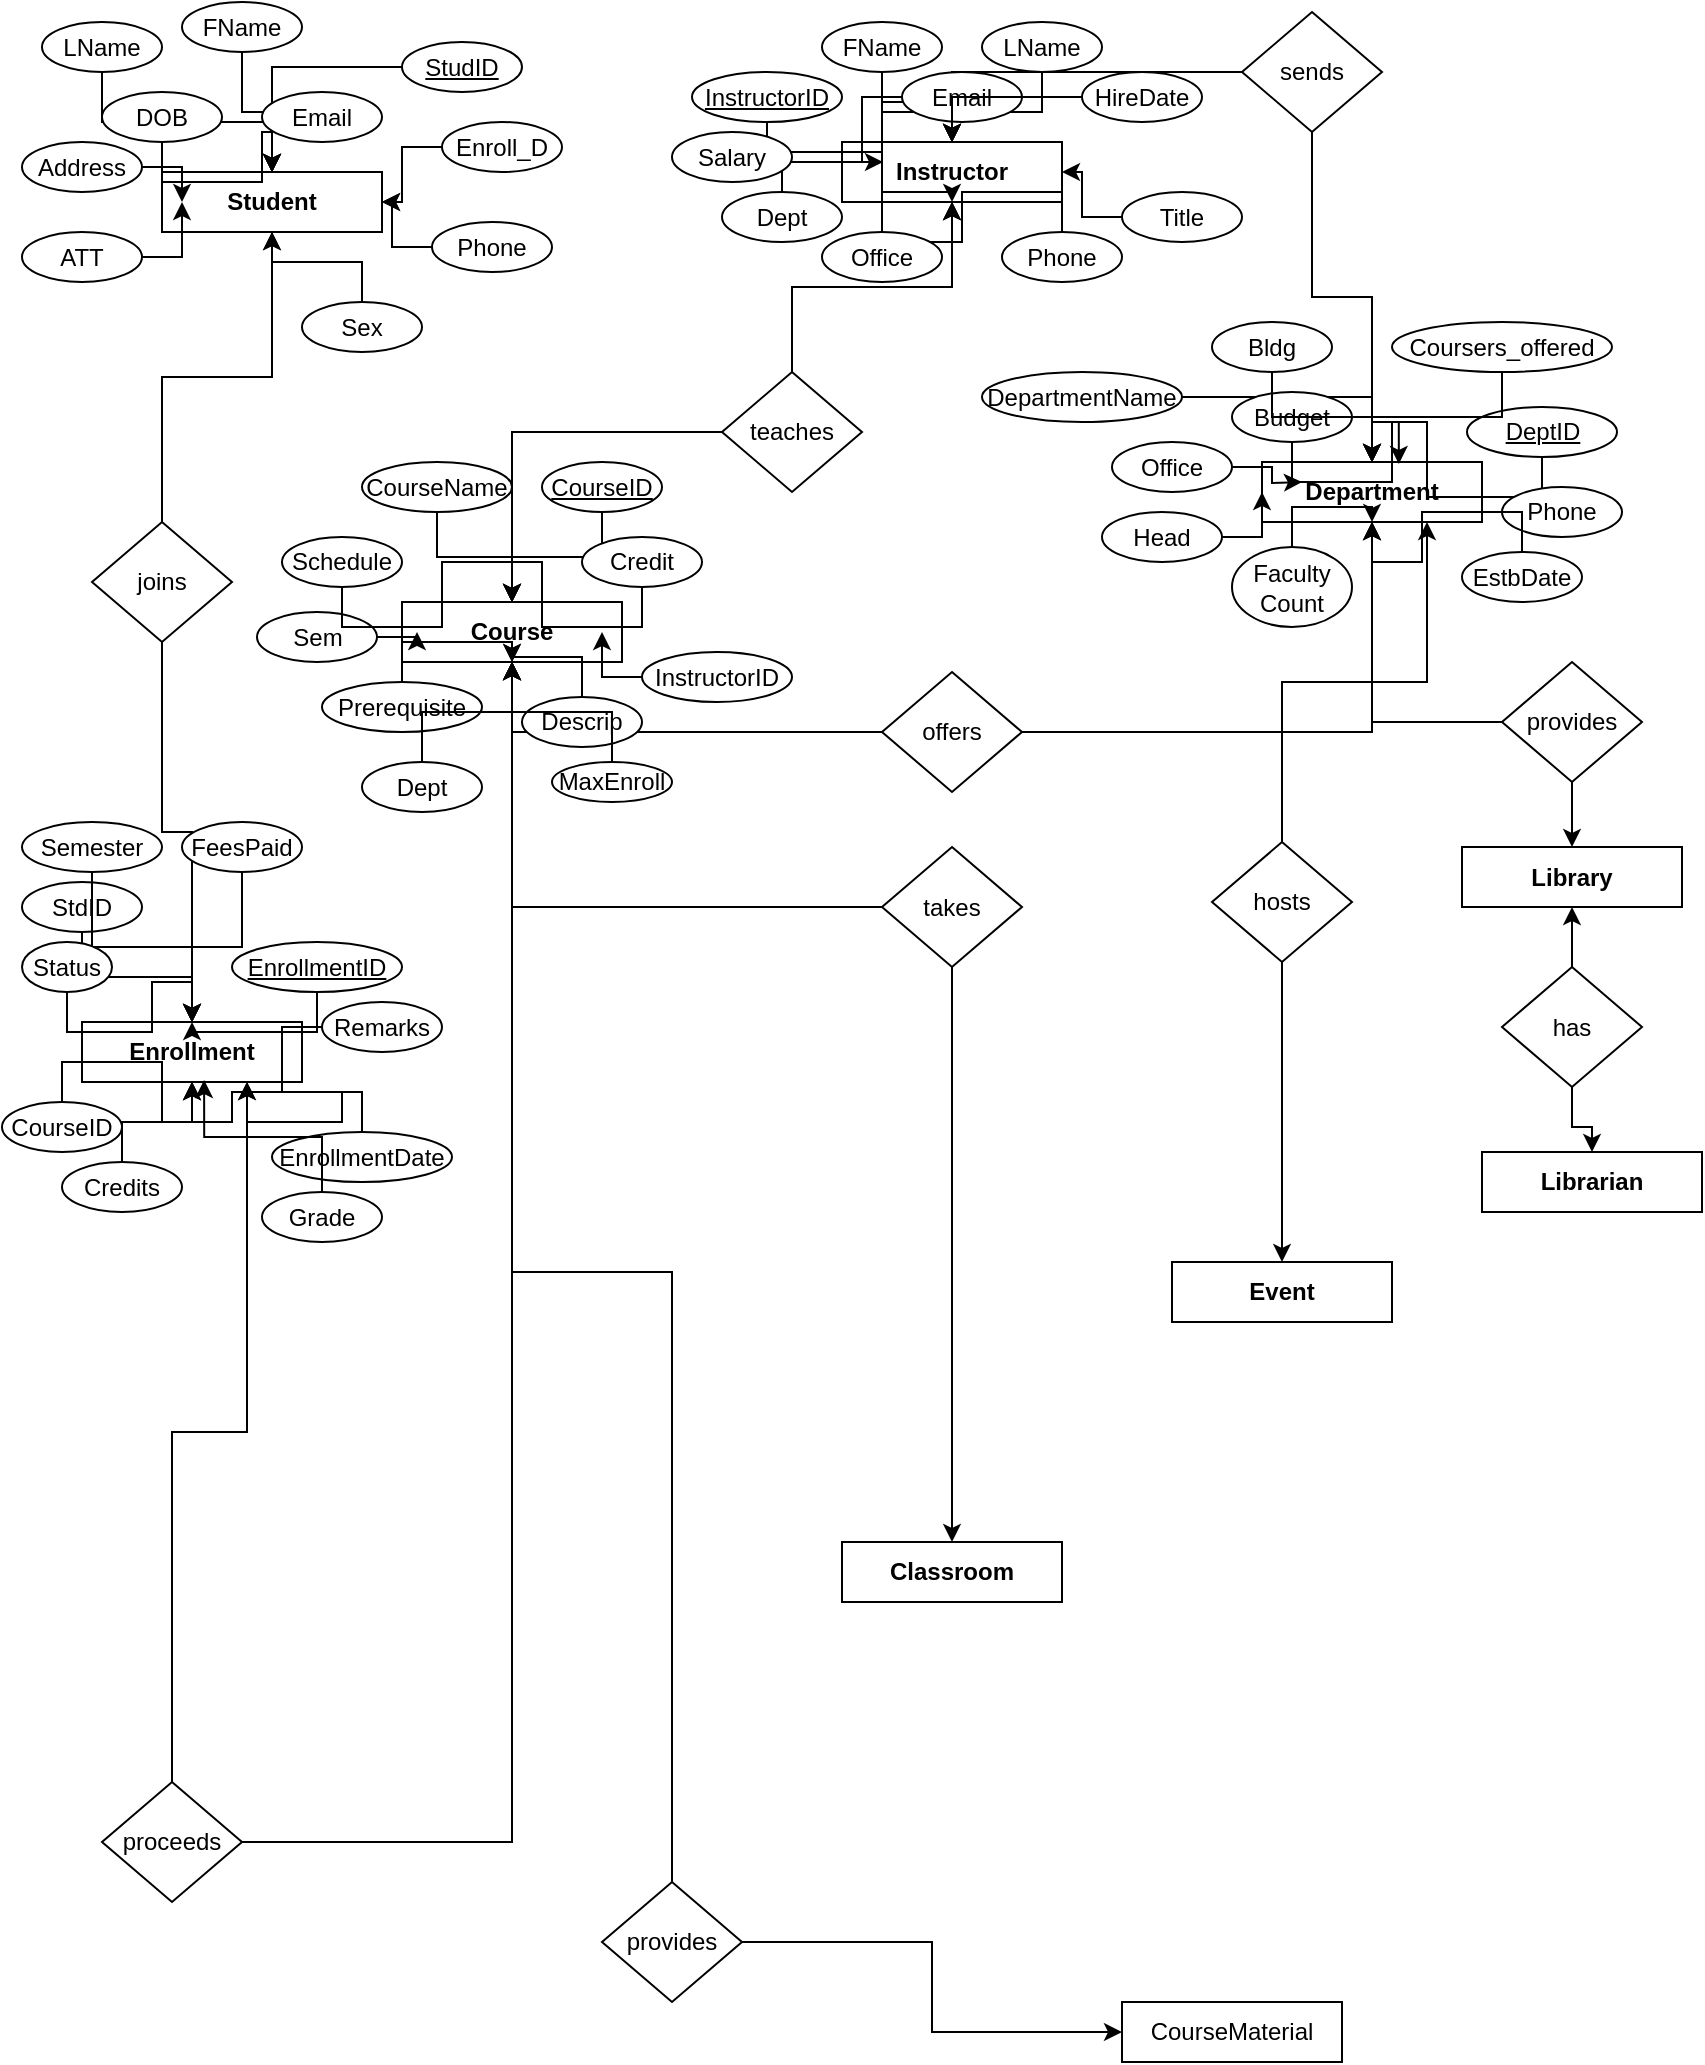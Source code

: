 <mxfile version="24.6.5" type="github">
  <diagram name="Page-1" id="_9hv8JcHNrn5iuzPzHvr">
    <mxGraphModel dx="929" dy="449" grid="1" gridSize="10" guides="1" tooltips="1" connect="1" arrows="1" fold="1" page="1" pageScale="1" pageWidth="850" pageHeight="1100" math="0" shadow="0">
      <root>
        <mxCell id="0" />
        <mxCell id="1" parent="0" />
        <mxCell id="o0_39gifiLNaxvfY8GJZ-2" value="&lt;b&gt;Student&lt;/b&gt;" style="rounded=0;whiteSpace=wrap;html=1;" vertex="1" parent="1">
          <mxGeometry x="80" y="85" width="110" height="30" as="geometry" />
        </mxCell>
        <mxCell id="o0_39gifiLNaxvfY8GJZ-4" value="&lt;b&gt;Event&lt;/b&gt;" style="rounded=0;whiteSpace=wrap;html=1;" vertex="1" parent="1">
          <mxGeometry x="585" y="630" width="110" height="30" as="geometry" />
        </mxCell>
        <mxCell id="o0_39gifiLNaxvfY8GJZ-5" value="CourseMaterial" style="rounded=0;whiteSpace=wrap;html=1;" vertex="1" parent="1">
          <mxGeometry x="560" y="1000" width="110" height="30" as="geometry" />
        </mxCell>
        <mxCell id="o0_39gifiLNaxvfY8GJZ-6" value="&lt;b&gt;Librarian&lt;/b&gt;" style="rounded=0;whiteSpace=wrap;html=1;" vertex="1" parent="1">
          <mxGeometry x="740" y="575" width="110" height="30" as="geometry" />
        </mxCell>
        <mxCell id="o0_39gifiLNaxvfY8GJZ-7" value="&lt;b&gt;Library&lt;/b&gt;" style="rounded=0;whiteSpace=wrap;html=1;" vertex="1" parent="1">
          <mxGeometry x="730" y="422.5" width="110" height="30" as="geometry" />
        </mxCell>
        <mxCell id="o0_39gifiLNaxvfY8GJZ-8" value="&lt;b&gt;Classroom&lt;/b&gt;" style="rounded=0;whiteSpace=wrap;html=1;" vertex="1" parent="1">
          <mxGeometry x="420" y="770" width="110" height="30" as="geometry" />
        </mxCell>
        <mxCell id="o0_39gifiLNaxvfY8GJZ-9" value="&lt;b&gt;Enrollment&lt;/b&gt;" style="rounded=0;whiteSpace=wrap;html=1;" vertex="1" parent="1">
          <mxGeometry x="40" y="510" width="110" height="30" as="geometry" />
        </mxCell>
        <mxCell id="o0_39gifiLNaxvfY8GJZ-10" value="&lt;b&gt;Department&lt;/b&gt;" style="rounded=0;whiteSpace=wrap;html=1;" vertex="1" parent="1">
          <mxGeometry x="630" y="230" width="110" height="30" as="geometry" />
        </mxCell>
        <mxCell id="o0_39gifiLNaxvfY8GJZ-11" value="&lt;b&gt;Instructor&lt;/b&gt;" style="rounded=0;whiteSpace=wrap;html=1;" vertex="1" parent="1">
          <mxGeometry x="420" y="70" width="110" height="30" as="geometry" />
        </mxCell>
        <mxCell id="o0_39gifiLNaxvfY8GJZ-12" value="&lt;b&gt;Course&lt;/b&gt;" style="rounded=0;whiteSpace=wrap;html=1;" vertex="1" parent="1">
          <mxGeometry x="200" y="300" width="110" height="30" as="geometry" />
        </mxCell>
        <mxCell id="o0_39gifiLNaxvfY8GJZ-15" style="edgeStyle=orthogonalEdgeStyle;rounded=0;orthogonalLoop=1;jettySize=auto;html=1;" edge="1" parent="1" source="o0_39gifiLNaxvfY8GJZ-14" target="o0_39gifiLNaxvfY8GJZ-2">
          <mxGeometry relative="1" as="geometry" />
        </mxCell>
        <mxCell id="o0_39gifiLNaxvfY8GJZ-16" style="edgeStyle=orthogonalEdgeStyle;rounded=0;orthogonalLoop=1;jettySize=auto;html=1;" edge="1" parent="1" source="o0_39gifiLNaxvfY8GJZ-14" target="o0_39gifiLNaxvfY8GJZ-9">
          <mxGeometry relative="1" as="geometry" />
        </mxCell>
        <mxCell id="o0_39gifiLNaxvfY8GJZ-14" value="joins" style="rhombus;whiteSpace=wrap;html=1;" vertex="1" parent="1">
          <mxGeometry x="45" y="260" width="70" height="60" as="geometry" />
        </mxCell>
        <mxCell id="o0_39gifiLNaxvfY8GJZ-18" style="edgeStyle=orthogonalEdgeStyle;rounded=0;orthogonalLoop=1;jettySize=auto;html=1;" edge="1" parent="1" source="o0_39gifiLNaxvfY8GJZ-17" target="o0_39gifiLNaxvfY8GJZ-12">
          <mxGeometry relative="1" as="geometry" />
        </mxCell>
        <mxCell id="o0_39gifiLNaxvfY8GJZ-19" style="edgeStyle=orthogonalEdgeStyle;rounded=0;orthogonalLoop=1;jettySize=auto;html=1;entryX=0.75;entryY=1;entryDx=0;entryDy=0;" edge="1" parent="1" source="o0_39gifiLNaxvfY8GJZ-17" target="o0_39gifiLNaxvfY8GJZ-9">
          <mxGeometry relative="1" as="geometry" />
        </mxCell>
        <mxCell id="o0_39gifiLNaxvfY8GJZ-17" value="proceeds" style="rhombus;whiteSpace=wrap;html=1;" vertex="1" parent="1">
          <mxGeometry x="50" y="890" width="70" height="60" as="geometry" />
        </mxCell>
        <mxCell id="o0_39gifiLNaxvfY8GJZ-21" style="edgeStyle=orthogonalEdgeStyle;rounded=0;orthogonalLoop=1;jettySize=auto;html=1;" edge="1" parent="1" source="o0_39gifiLNaxvfY8GJZ-20" target="o0_39gifiLNaxvfY8GJZ-11">
          <mxGeometry relative="1" as="geometry" />
        </mxCell>
        <mxCell id="o0_39gifiLNaxvfY8GJZ-22" style="edgeStyle=orthogonalEdgeStyle;rounded=0;orthogonalLoop=1;jettySize=auto;html=1;" edge="1" parent="1" source="o0_39gifiLNaxvfY8GJZ-20" target="o0_39gifiLNaxvfY8GJZ-12">
          <mxGeometry relative="1" as="geometry" />
        </mxCell>
        <mxCell id="o0_39gifiLNaxvfY8GJZ-20" value="teaches" style="rhombus;whiteSpace=wrap;html=1;" vertex="1" parent="1">
          <mxGeometry x="360" y="185" width="70" height="60" as="geometry" />
        </mxCell>
        <mxCell id="o0_39gifiLNaxvfY8GJZ-24" style="edgeStyle=orthogonalEdgeStyle;rounded=0;orthogonalLoop=1;jettySize=auto;html=1;" edge="1" parent="1" source="o0_39gifiLNaxvfY8GJZ-23" target="o0_39gifiLNaxvfY8GJZ-11">
          <mxGeometry relative="1" as="geometry" />
        </mxCell>
        <mxCell id="o0_39gifiLNaxvfY8GJZ-25" style="edgeStyle=orthogonalEdgeStyle;rounded=0;orthogonalLoop=1;jettySize=auto;html=1;" edge="1" parent="1" source="o0_39gifiLNaxvfY8GJZ-23" target="o0_39gifiLNaxvfY8GJZ-10">
          <mxGeometry relative="1" as="geometry" />
        </mxCell>
        <mxCell id="o0_39gifiLNaxvfY8GJZ-23" value="sends" style="rhombus;whiteSpace=wrap;html=1;" vertex="1" parent="1">
          <mxGeometry x="620" y="5" width="70" height="60" as="geometry" />
        </mxCell>
        <mxCell id="o0_39gifiLNaxvfY8GJZ-27" style="edgeStyle=orthogonalEdgeStyle;rounded=0;orthogonalLoop=1;jettySize=auto;html=1;" edge="1" parent="1" source="o0_39gifiLNaxvfY8GJZ-26" target="o0_39gifiLNaxvfY8GJZ-10">
          <mxGeometry relative="1" as="geometry" />
        </mxCell>
        <mxCell id="o0_39gifiLNaxvfY8GJZ-28" style="edgeStyle=orthogonalEdgeStyle;rounded=0;orthogonalLoop=1;jettySize=auto;html=1;" edge="1" parent="1" source="o0_39gifiLNaxvfY8GJZ-26" target="o0_39gifiLNaxvfY8GJZ-12">
          <mxGeometry relative="1" as="geometry" />
        </mxCell>
        <mxCell id="o0_39gifiLNaxvfY8GJZ-26" value="offers" style="rhombus;whiteSpace=wrap;html=1;" vertex="1" parent="1">
          <mxGeometry x="440" y="335" width="70" height="60" as="geometry" />
        </mxCell>
        <mxCell id="o0_39gifiLNaxvfY8GJZ-30" style="edgeStyle=orthogonalEdgeStyle;rounded=0;orthogonalLoop=1;jettySize=auto;html=1;" edge="1" parent="1" source="o0_39gifiLNaxvfY8GJZ-29" target="o0_39gifiLNaxvfY8GJZ-12">
          <mxGeometry relative="1" as="geometry" />
        </mxCell>
        <mxCell id="o0_39gifiLNaxvfY8GJZ-31" style="edgeStyle=orthogonalEdgeStyle;rounded=0;orthogonalLoop=1;jettySize=auto;html=1;" edge="1" parent="1" source="o0_39gifiLNaxvfY8GJZ-29" target="o0_39gifiLNaxvfY8GJZ-8">
          <mxGeometry relative="1" as="geometry" />
        </mxCell>
        <mxCell id="o0_39gifiLNaxvfY8GJZ-29" value="takes" style="rhombus;whiteSpace=wrap;html=1;" vertex="1" parent="1">
          <mxGeometry x="440" y="422.5" width="70" height="60" as="geometry" />
        </mxCell>
        <mxCell id="o0_39gifiLNaxvfY8GJZ-33" style="edgeStyle=orthogonalEdgeStyle;rounded=0;orthogonalLoop=1;jettySize=auto;html=1;entryX=0.75;entryY=1;entryDx=0;entryDy=0;" edge="1" parent="1" source="o0_39gifiLNaxvfY8GJZ-32" target="o0_39gifiLNaxvfY8GJZ-10">
          <mxGeometry relative="1" as="geometry" />
        </mxCell>
        <mxCell id="o0_39gifiLNaxvfY8GJZ-34" style="edgeStyle=orthogonalEdgeStyle;rounded=0;orthogonalLoop=1;jettySize=auto;html=1;" edge="1" parent="1" source="o0_39gifiLNaxvfY8GJZ-32" target="o0_39gifiLNaxvfY8GJZ-4">
          <mxGeometry relative="1" as="geometry" />
        </mxCell>
        <mxCell id="o0_39gifiLNaxvfY8GJZ-32" value="hosts" style="rhombus;whiteSpace=wrap;html=1;" vertex="1" parent="1">
          <mxGeometry x="605" y="420" width="70" height="60" as="geometry" />
        </mxCell>
        <mxCell id="o0_39gifiLNaxvfY8GJZ-36" style="edgeStyle=orthogonalEdgeStyle;rounded=0;orthogonalLoop=1;jettySize=auto;html=1;" edge="1" parent="1" source="o0_39gifiLNaxvfY8GJZ-35" target="o0_39gifiLNaxvfY8GJZ-7">
          <mxGeometry relative="1" as="geometry" />
        </mxCell>
        <mxCell id="o0_39gifiLNaxvfY8GJZ-37" style="edgeStyle=orthogonalEdgeStyle;rounded=0;orthogonalLoop=1;jettySize=auto;html=1;" edge="1" parent="1" source="o0_39gifiLNaxvfY8GJZ-35" target="o0_39gifiLNaxvfY8GJZ-10">
          <mxGeometry relative="1" as="geometry" />
        </mxCell>
        <mxCell id="o0_39gifiLNaxvfY8GJZ-35" value="provides" style="rhombus;whiteSpace=wrap;html=1;" vertex="1" parent="1">
          <mxGeometry x="750" y="330" width="70" height="60" as="geometry" />
        </mxCell>
        <mxCell id="o0_39gifiLNaxvfY8GJZ-39" style="edgeStyle=orthogonalEdgeStyle;rounded=0;orthogonalLoop=1;jettySize=auto;html=1;" edge="1" parent="1" source="o0_39gifiLNaxvfY8GJZ-38" target="o0_39gifiLNaxvfY8GJZ-7">
          <mxGeometry relative="1" as="geometry" />
        </mxCell>
        <mxCell id="o0_39gifiLNaxvfY8GJZ-40" style="edgeStyle=orthogonalEdgeStyle;rounded=0;orthogonalLoop=1;jettySize=auto;html=1;" edge="1" parent="1" source="o0_39gifiLNaxvfY8GJZ-38" target="o0_39gifiLNaxvfY8GJZ-6">
          <mxGeometry relative="1" as="geometry" />
        </mxCell>
        <mxCell id="o0_39gifiLNaxvfY8GJZ-38" value="has" style="rhombus;whiteSpace=wrap;html=1;" vertex="1" parent="1">
          <mxGeometry x="750" y="482.5" width="70" height="60" as="geometry" />
        </mxCell>
        <mxCell id="o0_39gifiLNaxvfY8GJZ-42" style="edgeStyle=orthogonalEdgeStyle;rounded=0;orthogonalLoop=1;jettySize=auto;html=1;" edge="1" parent="1" source="o0_39gifiLNaxvfY8GJZ-41" target="o0_39gifiLNaxvfY8GJZ-12">
          <mxGeometry relative="1" as="geometry" />
        </mxCell>
        <mxCell id="o0_39gifiLNaxvfY8GJZ-43" style="edgeStyle=orthogonalEdgeStyle;rounded=0;orthogonalLoop=1;jettySize=auto;html=1;" edge="1" parent="1" source="o0_39gifiLNaxvfY8GJZ-41" target="o0_39gifiLNaxvfY8GJZ-5">
          <mxGeometry relative="1" as="geometry" />
        </mxCell>
        <mxCell id="o0_39gifiLNaxvfY8GJZ-41" value="provides" style="rhombus;whiteSpace=wrap;html=1;" vertex="1" parent="1">
          <mxGeometry x="300" y="940" width="70" height="60" as="geometry" />
        </mxCell>
        <mxCell id="o0_39gifiLNaxvfY8GJZ-59" style="edgeStyle=orthogonalEdgeStyle;rounded=0;orthogonalLoop=1;jettySize=auto;html=1;" edge="1" parent="1" source="o0_39gifiLNaxvfY8GJZ-46" target="o0_39gifiLNaxvfY8GJZ-2">
          <mxGeometry relative="1" as="geometry" />
        </mxCell>
        <mxCell id="o0_39gifiLNaxvfY8GJZ-66" style="edgeStyle=orthogonalEdgeStyle;rounded=0;orthogonalLoop=1;jettySize=auto;html=1;" edge="1" parent="1" source="o0_39gifiLNaxvfY8GJZ-46" target="o0_39gifiLNaxvfY8GJZ-2">
          <mxGeometry relative="1" as="geometry" />
        </mxCell>
        <mxCell id="o0_39gifiLNaxvfY8GJZ-46" value="&lt;u&gt;StudID&lt;/u&gt;" style="ellipse;whiteSpace=wrap;html=1;" vertex="1" parent="1">
          <mxGeometry x="200" y="20" width="60" height="25" as="geometry" />
        </mxCell>
        <mxCell id="o0_39gifiLNaxvfY8GJZ-67" style="edgeStyle=orthogonalEdgeStyle;rounded=0;orthogonalLoop=1;jettySize=auto;html=1;" edge="1" parent="1" source="o0_39gifiLNaxvfY8GJZ-47" target="o0_39gifiLNaxvfY8GJZ-2">
          <mxGeometry relative="1" as="geometry" />
        </mxCell>
        <mxCell id="o0_39gifiLNaxvfY8GJZ-47" value="FName" style="ellipse;whiteSpace=wrap;html=1;" vertex="1" parent="1">
          <mxGeometry x="90" width="60" height="25" as="geometry" />
        </mxCell>
        <mxCell id="o0_39gifiLNaxvfY8GJZ-58" style="edgeStyle=orthogonalEdgeStyle;rounded=0;orthogonalLoop=1;jettySize=auto;html=1;" edge="1" parent="1" source="o0_39gifiLNaxvfY8GJZ-48" target="o0_39gifiLNaxvfY8GJZ-2">
          <mxGeometry relative="1" as="geometry" />
        </mxCell>
        <mxCell id="o0_39gifiLNaxvfY8GJZ-48" value="LName" style="ellipse;whiteSpace=wrap;html=1;" vertex="1" parent="1">
          <mxGeometry x="20" y="10" width="60" height="25" as="geometry" />
        </mxCell>
        <mxCell id="o0_39gifiLNaxvfY8GJZ-65" style="edgeStyle=orthogonalEdgeStyle;rounded=0;orthogonalLoop=1;jettySize=auto;html=1;" edge="1" parent="1" source="o0_39gifiLNaxvfY8GJZ-49" target="o0_39gifiLNaxvfY8GJZ-2">
          <mxGeometry relative="1" as="geometry" />
        </mxCell>
        <mxCell id="o0_39gifiLNaxvfY8GJZ-49" value="DOB" style="ellipse;whiteSpace=wrap;html=1;" vertex="1" parent="1">
          <mxGeometry x="50" y="45" width="60" height="25" as="geometry" />
        </mxCell>
        <mxCell id="o0_39gifiLNaxvfY8GJZ-62" style="edgeStyle=orthogonalEdgeStyle;rounded=0;orthogonalLoop=1;jettySize=auto;html=1;" edge="1" parent="1" source="o0_39gifiLNaxvfY8GJZ-50" target="o0_39gifiLNaxvfY8GJZ-2">
          <mxGeometry relative="1" as="geometry" />
        </mxCell>
        <mxCell id="o0_39gifiLNaxvfY8GJZ-50" value="ATT" style="ellipse;whiteSpace=wrap;html=1;" vertex="1" parent="1">
          <mxGeometry x="10" y="115" width="60" height="25" as="geometry" />
        </mxCell>
        <mxCell id="o0_39gifiLNaxvfY8GJZ-51" value="Email" style="ellipse;whiteSpace=wrap;html=1;" vertex="1" parent="1">
          <mxGeometry x="130" y="45" width="60" height="25" as="geometry" />
        </mxCell>
        <mxCell id="o0_39gifiLNaxvfY8GJZ-64" style="edgeStyle=orthogonalEdgeStyle;rounded=0;orthogonalLoop=1;jettySize=auto;html=1;" edge="1" parent="1" source="o0_39gifiLNaxvfY8GJZ-52" target="o0_39gifiLNaxvfY8GJZ-2">
          <mxGeometry relative="1" as="geometry" />
        </mxCell>
        <mxCell id="o0_39gifiLNaxvfY8GJZ-52" value="Address" style="ellipse;whiteSpace=wrap;html=1;" vertex="1" parent="1">
          <mxGeometry x="10" y="70" width="60" height="25" as="geometry" />
        </mxCell>
        <mxCell id="o0_39gifiLNaxvfY8GJZ-63" style="edgeStyle=orthogonalEdgeStyle;rounded=0;orthogonalLoop=1;jettySize=auto;html=1;" edge="1" parent="1" source="o0_39gifiLNaxvfY8GJZ-53" target="o0_39gifiLNaxvfY8GJZ-2">
          <mxGeometry relative="1" as="geometry" />
        </mxCell>
        <mxCell id="o0_39gifiLNaxvfY8GJZ-53" value="Sex&lt;span style=&quot;color: rgba(0, 0, 0, 0); font-family: monospace; font-size: 0px; text-align: start; text-wrap: nowrap;&quot;&gt;%3CmxGraphModel%3E%3Croot%3E%3CmxCell%20id%3D%220%22%2F%3E%3CmxCell%20id%3D%221%22%20parent%3D%220%22%2F%3E%3CmxCell%20id%3D%222%22%20value%3D%22FName%22%20style%3D%22ellipse%3BwhiteSpace%3Dwrap%3Bhtml%3D1%3B%22%20vertex%3D%221%22%20parent%3D%221%22%3E%3CmxGeometry%20x%3D%2280%22%20y%3D%2225%22%20width%3D%2260%22%20height%3D%2225%22%20as%3D%22geometry%22%2F%3E%3C%2FmxCell%3E%3C%2Froot%3E%3C%2FmxGraphModel%3E&lt;/span&gt;" style="ellipse;whiteSpace=wrap;html=1;" vertex="1" parent="1">
          <mxGeometry x="150" y="150" width="60" height="25" as="geometry" />
        </mxCell>
        <mxCell id="o0_39gifiLNaxvfY8GJZ-60" style="edgeStyle=orthogonalEdgeStyle;rounded=0;orthogonalLoop=1;jettySize=auto;html=1;" edge="1" parent="1" source="o0_39gifiLNaxvfY8GJZ-54" target="o0_39gifiLNaxvfY8GJZ-2">
          <mxGeometry relative="1" as="geometry" />
        </mxCell>
        <mxCell id="o0_39gifiLNaxvfY8GJZ-54" value="Enroll_D" style="ellipse;whiteSpace=wrap;html=1;" vertex="1" parent="1">
          <mxGeometry x="220" y="60" width="60" height="25" as="geometry" />
        </mxCell>
        <mxCell id="o0_39gifiLNaxvfY8GJZ-61" style="edgeStyle=orthogonalEdgeStyle;rounded=0;orthogonalLoop=1;jettySize=auto;html=1;" edge="1" parent="1" source="o0_39gifiLNaxvfY8GJZ-55" target="o0_39gifiLNaxvfY8GJZ-2">
          <mxGeometry relative="1" as="geometry" />
        </mxCell>
        <mxCell id="o0_39gifiLNaxvfY8GJZ-55" value="Phone" style="ellipse;whiteSpace=wrap;html=1;" vertex="1" parent="1">
          <mxGeometry x="215" y="110" width="60" height="25" as="geometry" />
        </mxCell>
        <mxCell id="o0_39gifiLNaxvfY8GJZ-80" style="edgeStyle=orthogonalEdgeStyle;rounded=0;orthogonalLoop=1;jettySize=auto;html=1;" edge="1" parent="1" source="o0_39gifiLNaxvfY8GJZ-68" target="o0_39gifiLNaxvfY8GJZ-9">
          <mxGeometry relative="1" as="geometry" />
        </mxCell>
        <mxCell id="o0_39gifiLNaxvfY8GJZ-68" value="&lt;u&gt;EnrollmentID&lt;/u&gt;" style="ellipse;whiteSpace=wrap;html=1;" vertex="1" parent="1">
          <mxGeometry x="115" y="470" width="85" height="25" as="geometry" />
        </mxCell>
        <mxCell id="o0_39gifiLNaxvfY8GJZ-87" style="edgeStyle=orthogonalEdgeStyle;rounded=0;orthogonalLoop=1;jettySize=auto;html=1;" edge="1" parent="1" source="o0_39gifiLNaxvfY8GJZ-69" target="o0_39gifiLNaxvfY8GJZ-9">
          <mxGeometry relative="1" as="geometry" />
        </mxCell>
        <mxCell id="o0_39gifiLNaxvfY8GJZ-69" value="StdID" style="ellipse;whiteSpace=wrap;html=1;" vertex="1" parent="1">
          <mxGeometry x="10" y="440" width="60" height="25" as="geometry" />
        </mxCell>
        <mxCell id="o0_39gifiLNaxvfY8GJZ-85" style="edgeStyle=orthogonalEdgeStyle;rounded=0;orthogonalLoop=1;jettySize=auto;html=1;" edge="1" parent="1" source="o0_39gifiLNaxvfY8GJZ-70" target="o0_39gifiLNaxvfY8GJZ-9">
          <mxGeometry relative="1" as="geometry" />
        </mxCell>
        <mxCell id="o0_39gifiLNaxvfY8GJZ-70" value="CourseID" style="ellipse;whiteSpace=wrap;html=1;" vertex="1" parent="1">
          <mxGeometry y="550" width="60" height="25" as="geometry" />
        </mxCell>
        <mxCell id="o0_39gifiLNaxvfY8GJZ-82" style="edgeStyle=orthogonalEdgeStyle;rounded=0;orthogonalLoop=1;jettySize=auto;html=1;" edge="1" parent="1" source="o0_39gifiLNaxvfY8GJZ-71" target="o0_39gifiLNaxvfY8GJZ-9">
          <mxGeometry relative="1" as="geometry" />
        </mxCell>
        <mxCell id="o0_39gifiLNaxvfY8GJZ-71" value="EnrollmentDate" style="ellipse;whiteSpace=wrap;html=1;" vertex="1" parent="1">
          <mxGeometry x="135" y="565" width="90" height="25" as="geometry" />
        </mxCell>
        <mxCell id="o0_39gifiLNaxvfY8GJZ-72" value="Grade" style="ellipse;whiteSpace=wrap;html=1;" vertex="1" parent="1">
          <mxGeometry x="130" y="595" width="60" height="25" as="geometry" />
        </mxCell>
        <mxCell id="o0_39gifiLNaxvfY8GJZ-88" style="edgeStyle=orthogonalEdgeStyle;rounded=0;orthogonalLoop=1;jettySize=auto;html=1;" edge="1" parent="1" source="o0_39gifiLNaxvfY8GJZ-74" target="o0_39gifiLNaxvfY8GJZ-9">
          <mxGeometry relative="1" as="geometry" />
        </mxCell>
        <mxCell id="o0_39gifiLNaxvfY8GJZ-74" value="Semester" style="ellipse;whiteSpace=wrap;html=1;" vertex="1" parent="1">
          <mxGeometry x="10" y="410" width="70" height="25" as="geometry" />
        </mxCell>
        <mxCell id="o0_39gifiLNaxvfY8GJZ-86" style="edgeStyle=orthogonalEdgeStyle;rounded=0;orthogonalLoop=1;jettySize=auto;html=1;" edge="1" parent="1" source="o0_39gifiLNaxvfY8GJZ-75" target="o0_39gifiLNaxvfY8GJZ-9">
          <mxGeometry relative="1" as="geometry" />
        </mxCell>
        <mxCell id="o0_39gifiLNaxvfY8GJZ-75" value="Status" style="ellipse;whiteSpace=wrap;html=1;" vertex="1" parent="1">
          <mxGeometry x="10" y="470" width="45" height="25" as="geometry" />
        </mxCell>
        <mxCell id="o0_39gifiLNaxvfY8GJZ-84" style="edgeStyle=orthogonalEdgeStyle;rounded=0;orthogonalLoop=1;jettySize=auto;html=1;" edge="1" parent="1" source="o0_39gifiLNaxvfY8GJZ-76" target="o0_39gifiLNaxvfY8GJZ-9">
          <mxGeometry relative="1" as="geometry" />
        </mxCell>
        <mxCell id="o0_39gifiLNaxvfY8GJZ-76" value="Credits" style="ellipse;whiteSpace=wrap;html=1;" vertex="1" parent="1">
          <mxGeometry x="30" y="580" width="60" height="25" as="geometry" />
        </mxCell>
        <mxCell id="o0_39gifiLNaxvfY8GJZ-79" style="edgeStyle=orthogonalEdgeStyle;rounded=0;orthogonalLoop=1;jettySize=auto;html=1;" edge="1" parent="1" source="o0_39gifiLNaxvfY8GJZ-77" target="o0_39gifiLNaxvfY8GJZ-9">
          <mxGeometry relative="1" as="geometry" />
        </mxCell>
        <mxCell id="o0_39gifiLNaxvfY8GJZ-77" value="FeesPaid" style="ellipse;whiteSpace=wrap;html=1;" vertex="1" parent="1">
          <mxGeometry x="90" y="410" width="60" height="25" as="geometry" />
        </mxCell>
        <mxCell id="o0_39gifiLNaxvfY8GJZ-81" style="edgeStyle=orthogonalEdgeStyle;rounded=0;orthogonalLoop=1;jettySize=auto;html=1;entryX=0.75;entryY=1;entryDx=0;entryDy=0;" edge="1" parent="1" source="o0_39gifiLNaxvfY8GJZ-78" target="o0_39gifiLNaxvfY8GJZ-9">
          <mxGeometry relative="1" as="geometry" />
        </mxCell>
        <mxCell id="o0_39gifiLNaxvfY8GJZ-78" value="Remarks" style="ellipse;whiteSpace=wrap;html=1;" vertex="1" parent="1">
          <mxGeometry x="160" y="500" width="60" height="25" as="geometry" />
        </mxCell>
        <mxCell id="o0_39gifiLNaxvfY8GJZ-83" style="edgeStyle=orthogonalEdgeStyle;rounded=0;orthogonalLoop=1;jettySize=auto;html=1;entryX=0.555;entryY=0.967;entryDx=0;entryDy=0;entryPerimeter=0;" edge="1" parent="1" source="o0_39gifiLNaxvfY8GJZ-72" target="o0_39gifiLNaxvfY8GJZ-9">
          <mxGeometry relative="1" as="geometry" />
        </mxCell>
        <mxCell id="o0_39gifiLNaxvfY8GJZ-106" style="edgeStyle=orthogonalEdgeStyle;rounded=0;orthogonalLoop=1;jettySize=auto;html=1;" edge="1" parent="1" source="o0_39gifiLNaxvfY8GJZ-90" target="o0_39gifiLNaxvfY8GJZ-12">
          <mxGeometry relative="1" as="geometry" />
        </mxCell>
        <mxCell id="o0_39gifiLNaxvfY8GJZ-90" value="&lt;u&gt;CourseID&lt;/u&gt;" style="ellipse;whiteSpace=wrap;html=1;" vertex="1" parent="1">
          <mxGeometry x="270" y="230" width="60" height="25" as="geometry" />
        </mxCell>
        <mxCell id="o0_39gifiLNaxvfY8GJZ-107" style="edgeStyle=orthogonalEdgeStyle;rounded=0;orthogonalLoop=1;jettySize=auto;html=1;" edge="1" parent="1" source="o0_39gifiLNaxvfY8GJZ-91" target="o0_39gifiLNaxvfY8GJZ-12">
          <mxGeometry relative="1" as="geometry" />
        </mxCell>
        <mxCell id="o0_39gifiLNaxvfY8GJZ-91" value="CourseName" style="ellipse;whiteSpace=wrap;html=1;" vertex="1" parent="1">
          <mxGeometry x="180" y="230" width="75" height="25" as="geometry" />
        </mxCell>
        <mxCell id="o0_39gifiLNaxvfY8GJZ-105" style="edgeStyle=orthogonalEdgeStyle;rounded=0;orthogonalLoop=1;jettySize=auto;html=1;" edge="1" parent="1" source="o0_39gifiLNaxvfY8GJZ-93" target="o0_39gifiLNaxvfY8GJZ-12">
          <mxGeometry relative="1" as="geometry" />
        </mxCell>
        <mxCell id="o0_39gifiLNaxvfY8GJZ-93" value="Credit" style="ellipse;whiteSpace=wrap;html=1;" vertex="1" parent="1">
          <mxGeometry x="290" y="267.5" width="60" height="25" as="geometry" />
        </mxCell>
        <mxCell id="o0_39gifiLNaxvfY8GJZ-104" style="edgeStyle=orthogonalEdgeStyle;rounded=0;orthogonalLoop=1;jettySize=auto;html=1;" edge="1" parent="1" source="o0_39gifiLNaxvfY8GJZ-94" target="o0_39gifiLNaxvfY8GJZ-12">
          <mxGeometry relative="1" as="geometry" />
        </mxCell>
        <mxCell id="o0_39gifiLNaxvfY8GJZ-94" value="InstructorID" style="ellipse;whiteSpace=wrap;html=1;" vertex="1" parent="1">
          <mxGeometry x="320" y="325" width="75" height="25" as="geometry" />
        </mxCell>
        <mxCell id="o0_39gifiLNaxvfY8GJZ-109" style="edgeStyle=orthogonalEdgeStyle;rounded=0;orthogonalLoop=1;jettySize=auto;html=1;" edge="1" parent="1" source="o0_39gifiLNaxvfY8GJZ-95" target="o0_39gifiLNaxvfY8GJZ-12">
          <mxGeometry relative="1" as="geometry" />
        </mxCell>
        <mxCell id="o0_39gifiLNaxvfY8GJZ-95" value="Sem" style="ellipse;whiteSpace=wrap;html=1;" vertex="1" parent="1">
          <mxGeometry x="127.5" y="305" width="60" height="25" as="geometry" />
        </mxCell>
        <mxCell id="o0_39gifiLNaxvfY8GJZ-111" style="edgeStyle=orthogonalEdgeStyle;rounded=0;orthogonalLoop=1;jettySize=auto;html=1;" edge="1" parent="1" source="o0_39gifiLNaxvfY8GJZ-96" target="o0_39gifiLNaxvfY8GJZ-12">
          <mxGeometry relative="1" as="geometry" />
        </mxCell>
        <mxCell id="o0_39gifiLNaxvfY8GJZ-96" value="Descrip" style="ellipse;whiteSpace=wrap;html=1;" vertex="1" parent="1">
          <mxGeometry x="260" y="347.5" width="60" height="25" as="geometry" />
        </mxCell>
        <mxCell id="o0_39gifiLNaxvfY8GJZ-108" style="edgeStyle=orthogonalEdgeStyle;rounded=0;orthogonalLoop=1;jettySize=auto;html=1;" edge="1" parent="1" source="o0_39gifiLNaxvfY8GJZ-97" target="o0_39gifiLNaxvfY8GJZ-12">
          <mxGeometry relative="1" as="geometry" />
        </mxCell>
        <mxCell id="o0_39gifiLNaxvfY8GJZ-97" value="Schedule" style="ellipse;whiteSpace=wrap;html=1;" vertex="1" parent="1">
          <mxGeometry x="140" y="267.5" width="60" height="25" as="geometry" />
        </mxCell>
        <mxCell id="o0_39gifiLNaxvfY8GJZ-103" style="edgeStyle=orthogonalEdgeStyle;rounded=0;orthogonalLoop=1;jettySize=auto;html=1;" edge="1" parent="1" source="o0_39gifiLNaxvfY8GJZ-98" target="o0_39gifiLNaxvfY8GJZ-12">
          <mxGeometry relative="1" as="geometry" />
        </mxCell>
        <mxCell id="o0_39gifiLNaxvfY8GJZ-98" value="MaxEnroll" style="ellipse;whiteSpace=wrap;html=1;" vertex="1" parent="1">
          <mxGeometry x="275" y="380" width="60" height="20" as="geometry" />
        </mxCell>
        <mxCell id="o0_39gifiLNaxvfY8GJZ-102" style="edgeStyle=orthogonalEdgeStyle;rounded=0;orthogonalLoop=1;jettySize=auto;html=1;" edge="1" parent="1" source="o0_39gifiLNaxvfY8GJZ-99" target="o0_39gifiLNaxvfY8GJZ-12">
          <mxGeometry relative="1" as="geometry" />
        </mxCell>
        <mxCell id="o0_39gifiLNaxvfY8GJZ-99" value="Prerequisite" style="ellipse;whiteSpace=wrap;html=1;" vertex="1" parent="1">
          <mxGeometry x="160" y="340" width="80" height="25" as="geometry" />
        </mxCell>
        <mxCell id="o0_39gifiLNaxvfY8GJZ-101" style="edgeStyle=orthogonalEdgeStyle;rounded=0;orthogonalLoop=1;jettySize=auto;html=1;" edge="1" parent="1" source="o0_39gifiLNaxvfY8GJZ-100" target="o0_39gifiLNaxvfY8GJZ-12">
          <mxGeometry relative="1" as="geometry" />
        </mxCell>
        <mxCell id="o0_39gifiLNaxvfY8GJZ-100" value="Dept" style="ellipse;whiteSpace=wrap;html=1;" vertex="1" parent="1">
          <mxGeometry x="180" y="380" width="60" height="25" as="geometry" />
        </mxCell>
        <mxCell id="o0_39gifiLNaxvfY8GJZ-122" style="edgeStyle=orthogonalEdgeStyle;rounded=0;orthogonalLoop=1;jettySize=auto;html=1;" edge="1" parent="1" source="o0_39gifiLNaxvfY8GJZ-112" target="o0_39gifiLNaxvfY8GJZ-11">
          <mxGeometry relative="1" as="geometry" />
        </mxCell>
        <mxCell id="o0_39gifiLNaxvfY8GJZ-112" value="&lt;u&gt;InstructorID&lt;/u&gt;" style="ellipse;whiteSpace=wrap;html=1;" vertex="1" parent="1">
          <mxGeometry x="345" y="35" width="75" height="25" as="geometry" />
        </mxCell>
        <mxCell id="o0_39gifiLNaxvfY8GJZ-123" style="edgeStyle=orthogonalEdgeStyle;rounded=0;orthogonalLoop=1;jettySize=auto;html=1;" edge="1" parent="1" source="o0_39gifiLNaxvfY8GJZ-113" target="o0_39gifiLNaxvfY8GJZ-11">
          <mxGeometry relative="1" as="geometry" />
        </mxCell>
        <mxCell id="o0_39gifiLNaxvfY8GJZ-113" value="FName" style="ellipse;whiteSpace=wrap;html=1;" vertex="1" parent="1">
          <mxGeometry x="410" y="10" width="60" height="25" as="geometry" />
        </mxCell>
        <mxCell id="o0_39gifiLNaxvfY8GJZ-125" style="edgeStyle=orthogonalEdgeStyle;rounded=0;orthogonalLoop=1;jettySize=auto;html=1;" edge="1" parent="1" source="o0_39gifiLNaxvfY8GJZ-114" target="o0_39gifiLNaxvfY8GJZ-11">
          <mxGeometry relative="1" as="geometry" />
        </mxCell>
        <mxCell id="o0_39gifiLNaxvfY8GJZ-114" value="LName" style="ellipse;whiteSpace=wrap;html=1;" vertex="1" parent="1">
          <mxGeometry x="490" y="10" width="60" height="25" as="geometry" />
        </mxCell>
        <mxCell id="o0_39gifiLNaxvfY8GJZ-130" style="edgeStyle=orthogonalEdgeStyle;rounded=0;orthogonalLoop=1;jettySize=auto;html=1;" edge="1" parent="1" source="o0_39gifiLNaxvfY8GJZ-115" target="o0_39gifiLNaxvfY8GJZ-11">
          <mxGeometry relative="1" as="geometry" />
        </mxCell>
        <mxCell id="o0_39gifiLNaxvfY8GJZ-115" value="Dept" style="ellipse;whiteSpace=wrap;html=1;" vertex="1" parent="1">
          <mxGeometry x="360" y="95" width="60" height="25" as="geometry" />
        </mxCell>
        <mxCell id="o0_39gifiLNaxvfY8GJZ-124" style="edgeStyle=orthogonalEdgeStyle;rounded=0;orthogonalLoop=1;jettySize=auto;html=1;" edge="1" parent="1" source="o0_39gifiLNaxvfY8GJZ-116">
          <mxGeometry relative="1" as="geometry">
            <mxPoint x="440" y="80" as="targetPoint" />
          </mxGeometry>
        </mxCell>
        <mxCell id="o0_39gifiLNaxvfY8GJZ-116" value="Email" style="ellipse;whiteSpace=wrap;html=1;" vertex="1" parent="1">
          <mxGeometry x="450" y="35" width="60" height="25" as="geometry" />
        </mxCell>
        <mxCell id="o0_39gifiLNaxvfY8GJZ-128" style="edgeStyle=orthogonalEdgeStyle;rounded=0;orthogonalLoop=1;jettySize=auto;html=1;" edge="1" parent="1" source="o0_39gifiLNaxvfY8GJZ-117" target="o0_39gifiLNaxvfY8GJZ-11">
          <mxGeometry relative="1" as="geometry" />
        </mxCell>
        <mxCell id="o0_39gifiLNaxvfY8GJZ-117" value="Phone" style="ellipse;whiteSpace=wrap;html=1;" vertex="1" parent="1">
          <mxGeometry x="500" y="115" width="60" height="25" as="geometry" />
        </mxCell>
        <mxCell id="o0_39gifiLNaxvfY8GJZ-129" style="edgeStyle=orthogonalEdgeStyle;rounded=0;orthogonalLoop=1;jettySize=auto;html=1;" edge="1" parent="1" source="o0_39gifiLNaxvfY8GJZ-118" target="o0_39gifiLNaxvfY8GJZ-11">
          <mxGeometry relative="1" as="geometry" />
        </mxCell>
        <mxCell id="o0_39gifiLNaxvfY8GJZ-118" value="Office" style="ellipse;whiteSpace=wrap;html=1;" vertex="1" parent="1">
          <mxGeometry x="410" y="115" width="60" height="25" as="geometry" />
        </mxCell>
        <mxCell id="o0_39gifiLNaxvfY8GJZ-126" style="edgeStyle=orthogonalEdgeStyle;rounded=0;orthogonalLoop=1;jettySize=auto;html=1;" edge="1" parent="1" source="o0_39gifiLNaxvfY8GJZ-119" target="o0_39gifiLNaxvfY8GJZ-11">
          <mxGeometry relative="1" as="geometry" />
        </mxCell>
        <mxCell id="o0_39gifiLNaxvfY8GJZ-119" value="HireDate" style="ellipse;whiteSpace=wrap;html=1;" vertex="1" parent="1">
          <mxGeometry x="540" y="35" width="60" height="25" as="geometry" />
        </mxCell>
        <mxCell id="o0_39gifiLNaxvfY8GJZ-120" value="Salary&lt;span style=&quot;color: rgba(0, 0, 0, 0); font-family: monospace; font-size: 0px; text-align: start; text-wrap: nowrap;&quot;&gt;%3CmxGraphModel%3E%3Croot%3E%3CmxCell%20id%3D%220%22%2F%3E%3CmxCell%20id%3D%221%22%20parent%3D%220%22%2F%3E%3CmxCell%20id%3D%222%22%20value%3D%22Email%22%20style%3D%22ellipse%3BwhiteSpace%3Dwrap%3Bhtml%3D1%3B%22%20vertex%3D%221%22%20parent%3D%221%22%3E%3CmxGeometry%20x%3D%22450%22%20y%3D%2250%22%20width%3D%2260%22%20height%3D%2225%22%20as%3D%22geometry%22%2F%3E%3C%2FmxCell%3E%3C%2Froot%3E%3C%2FmxGraphModel%3E&lt;/span&gt;" style="ellipse;whiteSpace=wrap;html=1;" vertex="1" parent="1">
          <mxGeometry x="335" y="65" width="60" height="25" as="geometry" />
        </mxCell>
        <mxCell id="o0_39gifiLNaxvfY8GJZ-127" style="edgeStyle=orthogonalEdgeStyle;rounded=0;orthogonalLoop=1;jettySize=auto;html=1;" edge="1" parent="1" source="o0_39gifiLNaxvfY8GJZ-121" target="o0_39gifiLNaxvfY8GJZ-11">
          <mxGeometry relative="1" as="geometry" />
        </mxCell>
        <mxCell id="o0_39gifiLNaxvfY8GJZ-121" value="Title" style="ellipse;whiteSpace=wrap;html=1;" vertex="1" parent="1">
          <mxGeometry x="560" y="95" width="60" height="25" as="geometry" />
        </mxCell>
        <mxCell id="o0_39gifiLNaxvfY8GJZ-145" style="edgeStyle=orthogonalEdgeStyle;rounded=0;orthogonalLoop=1;jettySize=auto;html=1;" edge="1" parent="1" source="o0_39gifiLNaxvfY8GJZ-131" target="o0_39gifiLNaxvfY8GJZ-10">
          <mxGeometry relative="1" as="geometry" />
        </mxCell>
        <mxCell id="o0_39gifiLNaxvfY8GJZ-131" value="&lt;u&gt;DeptID&lt;/u&gt;" style="ellipse;whiteSpace=wrap;html=1;" vertex="1" parent="1">
          <mxGeometry x="732.5" y="202.5" width="75" height="25" as="geometry" />
        </mxCell>
        <mxCell id="o0_39gifiLNaxvfY8GJZ-141" style="edgeStyle=orthogonalEdgeStyle;rounded=0;orthogonalLoop=1;jettySize=auto;html=1;" edge="1" parent="1" source="o0_39gifiLNaxvfY8GJZ-132" target="o0_39gifiLNaxvfY8GJZ-10">
          <mxGeometry relative="1" as="geometry" />
        </mxCell>
        <mxCell id="o0_39gifiLNaxvfY8GJZ-132" value="DepartmentName" style="ellipse;whiteSpace=wrap;html=1;" vertex="1" parent="1">
          <mxGeometry x="490" y="185" width="100" height="25" as="geometry" />
        </mxCell>
        <mxCell id="o0_39gifiLNaxvfY8GJZ-149" style="edgeStyle=orthogonalEdgeStyle;rounded=0;orthogonalLoop=1;jettySize=auto;html=1;" edge="1" parent="1" source="o0_39gifiLNaxvfY8GJZ-133">
          <mxGeometry relative="1" as="geometry">
            <mxPoint x="650" y="240" as="targetPoint" />
          </mxGeometry>
        </mxCell>
        <mxCell id="o0_39gifiLNaxvfY8GJZ-133" value="Office" style="ellipse;whiteSpace=wrap;html=1;" vertex="1" parent="1">
          <mxGeometry x="555" y="220" width="60" height="25" as="geometry" />
        </mxCell>
        <mxCell id="o0_39gifiLNaxvfY8GJZ-134" value="Phone" style="ellipse;whiteSpace=wrap;html=1;" vertex="1" parent="1">
          <mxGeometry x="750" y="242.5" width="60" height="25" as="geometry" />
        </mxCell>
        <mxCell id="o0_39gifiLNaxvfY8GJZ-148" style="edgeStyle=orthogonalEdgeStyle;rounded=0;orthogonalLoop=1;jettySize=auto;html=1;" edge="1" parent="1" source="o0_39gifiLNaxvfY8GJZ-135" target="o0_39gifiLNaxvfY8GJZ-10">
          <mxGeometry relative="1" as="geometry" />
        </mxCell>
        <mxCell id="o0_39gifiLNaxvfY8GJZ-135" value="Head" style="ellipse;whiteSpace=wrap;html=1;" vertex="1" parent="1">
          <mxGeometry x="550" y="255" width="60" height="25" as="geometry" />
        </mxCell>
        <mxCell id="o0_39gifiLNaxvfY8GJZ-147" style="edgeStyle=orthogonalEdgeStyle;rounded=0;orthogonalLoop=1;jettySize=auto;html=1;" edge="1" parent="1" source="o0_39gifiLNaxvfY8GJZ-136" target="o0_39gifiLNaxvfY8GJZ-10">
          <mxGeometry relative="1" as="geometry" />
        </mxCell>
        <mxCell id="o0_39gifiLNaxvfY8GJZ-136" value="Faculty Count" style="ellipse;whiteSpace=wrap;html=1;" vertex="1" parent="1">
          <mxGeometry x="615" y="272.5" width="60" height="40" as="geometry" />
        </mxCell>
        <mxCell id="o0_39gifiLNaxvfY8GJZ-146" style="edgeStyle=orthogonalEdgeStyle;rounded=0;orthogonalLoop=1;jettySize=auto;html=1;" edge="1" parent="1" source="o0_39gifiLNaxvfY8GJZ-137" target="o0_39gifiLNaxvfY8GJZ-10">
          <mxGeometry relative="1" as="geometry" />
        </mxCell>
        <mxCell id="o0_39gifiLNaxvfY8GJZ-137" value="EstbDate" style="ellipse;whiteSpace=wrap;html=1;" vertex="1" parent="1">
          <mxGeometry x="730" y="275" width="60" height="25" as="geometry" />
        </mxCell>
        <mxCell id="o0_39gifiLNaxvfY8GJZ-138" value="Budget" style="ellipse;whiteSpace=wrap;html=1;" vertex="1" parent="1">
          <mxGeometry x="615" y="195" width="60" height="25" as="geometry" />
        </mxCell>
        <mxCell id="o0_39gifiLNaxvfY8GJZ-144" style="edgeStyle=orthogonalEdgeStyle;rounded=0;orthogonalLoop=1;jettySize=auto;html=1;" edge="1" parent="1" source="o0_39gifiLNaxvfY8GJZ-139" target="o0_39gifiLNaxvfY8GJZ-10">
          <mxGeometry relative="1" as="geometry" />
        </mxCell>
        <mxCell id="o0_39gifiLNaxvfY8GJZ-139" value="Coursers_offered" style="ellipse;whiteSpace=wrap;html=1;" vertex="1" parent="1">
          <mxGeometry x="695" y="160" width="110" height="25" as="geometry" />
        </mxCell>
        <mxCell id="o0_39gifiLNaxvfY8GJZ-143" style="edgeStyle=orthogonalEdgeStyle;rounded=0;orthogonalLoop=1;jettySize=auto;html=1;" edge="1" parent="1" source="o0_39gifiLNaxvfY8GJZ-140" target="o0_39gifiLNaxvfY8GJZ-10">
          <mxGeometry relative="1" as="geometry" />
        </mxCell>
        <mxCell id="o0_39gifiLNaxvfY8GJZ-140" value="Bldg" style="ellipse;whiteSpace=wrap;html=1;" vertex="1" parent="1">
          <mxGeometry x="605" y="160" width="60" height="25" as="geometry" />
        </mxCell>
        <mxCell id="o0_39gifiLNaxvfY8GJZ-142" style="edgeStyle=orthogonalEdgeStyle;rounded=0;orthogonalLoop=1;jettySize=auto;html=1;entryX=0.622;entryY=0.033;entryDx=0;entryDy=0;entryPerimeter=0;" edge="1" parent="1" source="o0_39gifiLNaxvfY8GJZ-138" target="o0_39gifiLNaxvfY8GJZ-10">
          <mxGeometry relative="1" as="geometry" />
        </mxCell>
      </root>
    </mxGraphModel>
  </diagram>
</mxfile>
